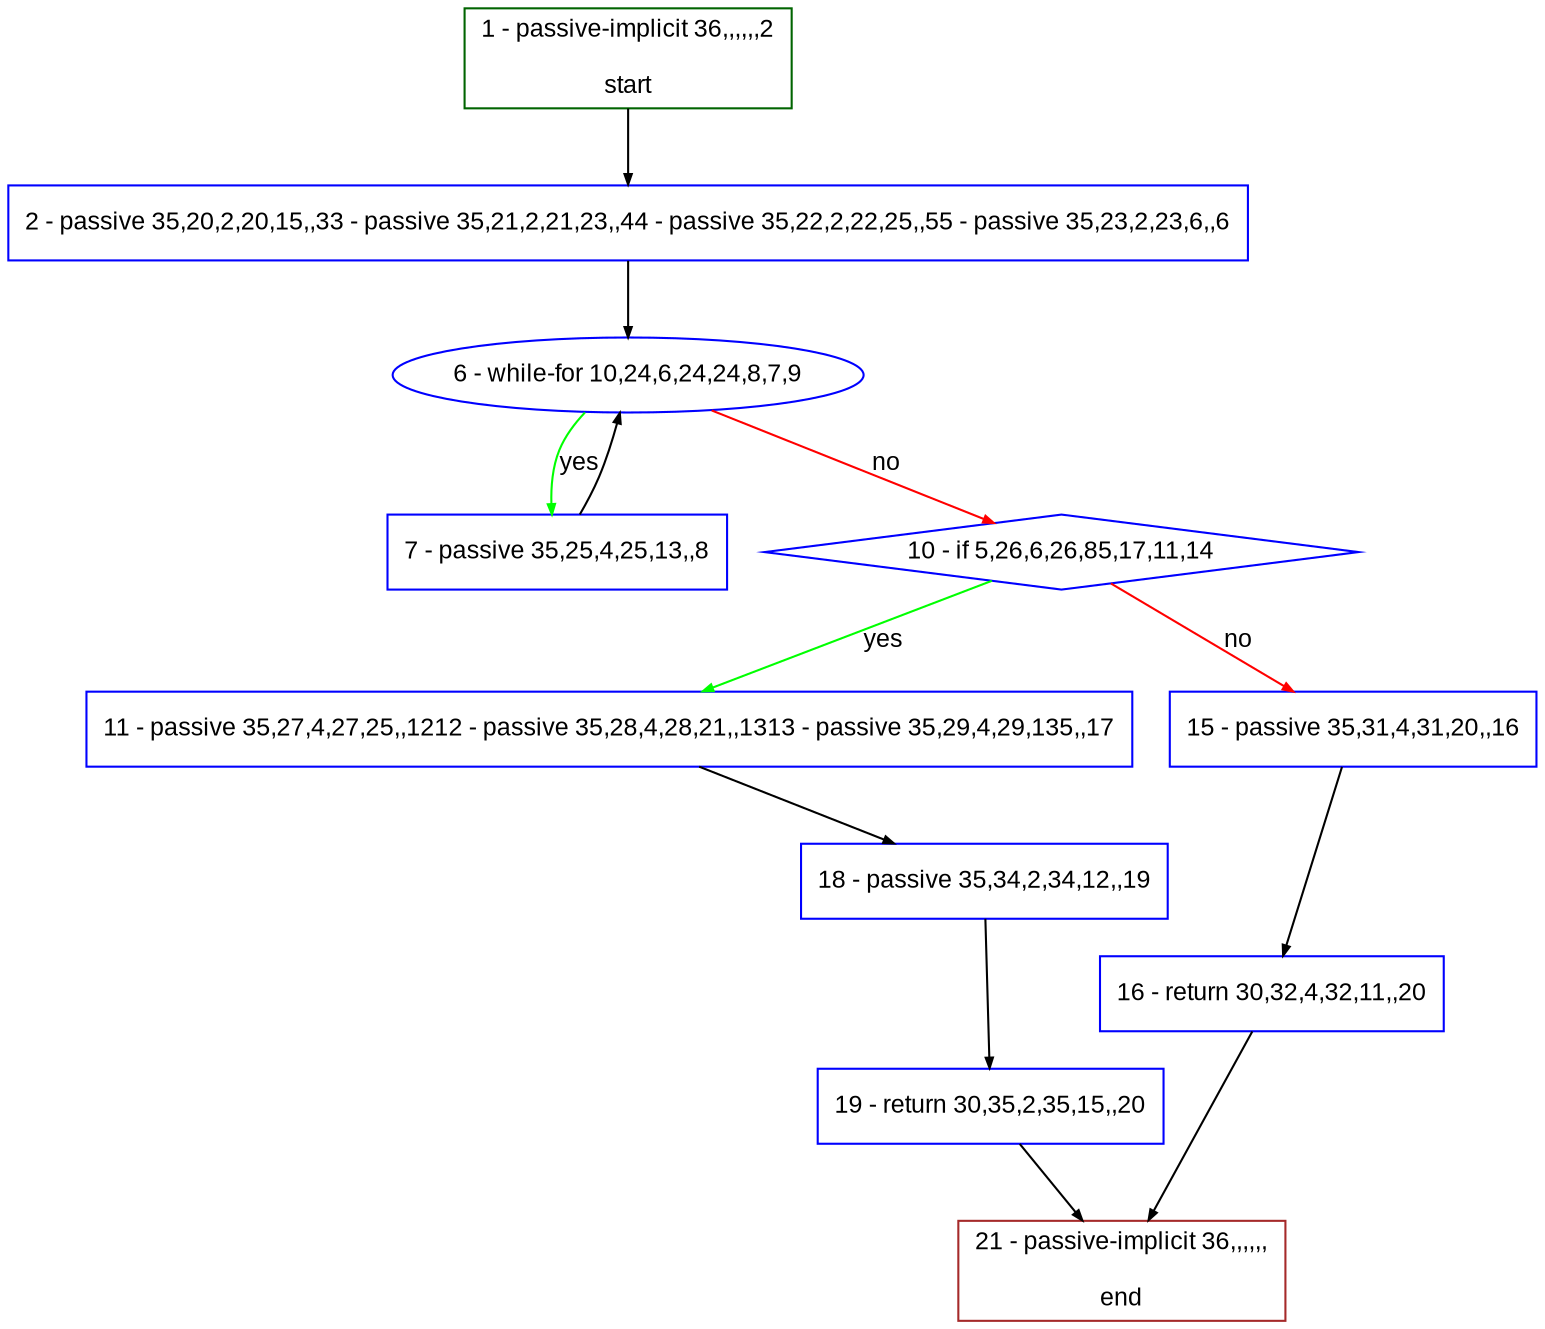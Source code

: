 digraph "" {
  graph [pack="true", label="", fontsize="12", packmode="clust", fontname="Arial", fillcolor="#FFFFCC", bgcolor="white", style="rounded,filled", compound="true"];
  node [node_initialized="no", label="", color="grey", fontsize="12", fillcolor="white", fontname="Arial", style="filled", shape="rectangle", compound="true", fixedsize="false"];
  edge [fontcolor="black", arrowhead="normal", arrowtail="none", arrowsize="0.5", ltail="", label="", color="black", fontsize="12", lhead="", fontname="Arial", dir="forward", compound="true"];
  __N1 [label="2 - passive 35,20,2,20,15,,33 - passive 35,21,2,21,23,,44 - passive 35,22,2,22,25,,55 - passive 35,23,2,23,6,,6", color="#0000ff", fillcolor="#ffffff", style="filled", shape="box"];
  __N2 [label="1 - passive-implicit 36,,,,,,2\n\nstart", color="#006400", fillcolor="#ffffff", style="filled", shape="box"];
  __N3 [label="6 - while-for 10,24,6,24,24,8,7,9", color="#0000ff", fillcolor="#ffffff", style="filled", shape="oval"];
  __N4 [label="7 - passive 35,25,4,25,13,,8", color="#0000ff", fillcolor="#ffffff", style="filled", shape="box"];
  __N5 [label="10 - if 5,26,6,26,85,17,11,14", color="#0000ff", fillcolor="#ffffff", style="filled", shape="diamond"];
  __N6 [label="11 - passive 35,27,4,27,25,,1212 - passive 35,28,4,28,21,,1313 - passive 35,29,4,29,135,,17", color="#0000ff", fillcolor="#ffffff", style="filled", shape="box"];
  __N7 [label="15 - passive 35,31,4,31,20,,16", color="#0000ff", fillcolor="#ffffff", style="filled", shape="box"];
  __N8 [label="18 - passive 35,34,2,34,12,,19", color="#0000ff", fillcolor="#ffffff", style="filled", shape="box"];
  __N9 [label="16 - return 30,32,4,32,11,,20", color="#0000ff", fillcolor="#ffffff", style="filled", shape="box"];
  __N10 [label="21 - passive-implicit 36,,,,,,\n\nend", color="#a52a2a", fillcolor="#ffffff", style="filled", shape="box"];
  __N11 [label="19 - return 30,35,2,35,15,,20", color="#0000ff", fillcolor="#ffffff", style="filled", shape="box"];
  __N2 -> __N1 [arrowhead="normal", arrowtail="none", color="#000000", label="", dir="forward"];
  __N1 -> __N3 [arrowhead="normal", arrowtail="none", color="#000000", label="", dir="forward"];
  __N3 -> __N4 [arrowhead="normal", arrowtail="none", color="#00ff00", label="yes", dir="forward"];
  __N4 -> __N3 [arrowhead="normal", arrowtail="none", color="#000000", label="", dir="forward"];
  __N3 -> __N5 [arrowhead="normal", arrowtail="none", color="#ff0000", label="no", dir="forward"];
  __N5 -> __N6 [arrowhead="normal", arrowtail="none", color="#00ff00", label="yes", dir="forward"];
  __N5 -> __N7 [arrowhead="normal", arrowtail="none", color="#ff0000", label="no", dir="forward"];
  __N6 -> __N8 [arrowhead="normal", arrowtail="none", color="#000000", label="", dir="forward"];
  __N7 -> __N9 [arrowhead="normal", arrowtail="none", color="#000000", label="", dir="forward"];
  __N9 -> __N10 [arrowhead="normal", arrowtail="none", color="#000000", label="", dir="forward"];
  __N8 -> __N11 [arrowhead="normal", arrowtail="none", color="#000000", label="", dir="forward"];
  __N11 -> __N10 [arrowhead="normal", arrowtail="none", color="#000000", label="", dir="forward"];
}

